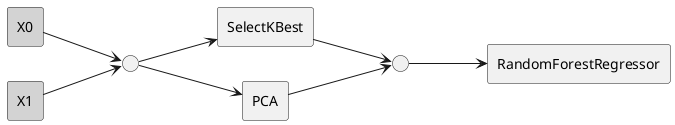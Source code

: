 @startuml

skinparam monochrome true
skinparam shadowing false

left to right direction

skinparam artifact {
    BorderColor lightgrey
}

rectangle X0 #lightgrey
rectangle X1 #lightgrey

rectangle SelectKBest
rectangle PCA
interface " " as c0
interface " " as c1
rectangle RandomForestRegressor
X0 --> c0
X1 --> c0 
c0 --> SelectKBest
c0 --> PCA
SelectKBest --> c1
PCA --> c1
c1 --> RandomForestRegressor

@enduml
